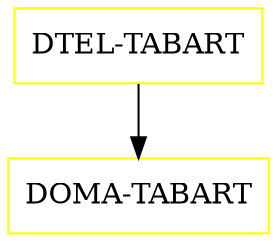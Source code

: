 digraph G {
  "DTEL-TABART" [shape=box,color=yellow];
  "DOMA-TABART" [shape=box,color=yellow,URL="./DOMA_TABART.html"];
  "DTEL-TABART" -> "DOMA-TABART";
}
